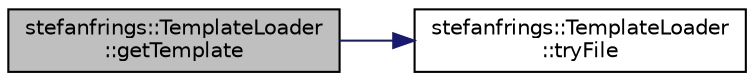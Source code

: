 digraph "stefanfrings::TemplateLoader::getTemplate"
{
  edge [fontname="Helvetica",fontsize="10",labelfontname="Helvetica",labelfontsize="10"];
  node [fontname="Helvetica",fontsize="10",shape=record];
  rankdir="LR";
  Node4 [label="stefanfrings::TemplateLoader\l::getTemplate",height=0.2,width=0.4,color="black", fillcolor="grey75", style="filled", fontcolor="black"];
  Node4 -> Node5 [color="midnightblue",fontsize="10",style="solid",fontname="Helvetica"];
  Node5 [label="stefanfrings::TemplateLoader\l::tryFile",height=0.2,width=0.4,color="black", fillcolor="white", style="filled",URL="$classstefanfrings_1_1_template_loader.html#a006cbda0c014ad08199563ea56fc05a3"];
}
